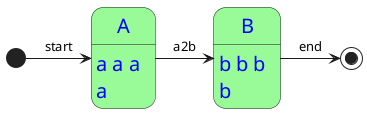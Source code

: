 @startuml

skinparam State {
    FontName Impact
    FontSize 20
    FontColor red
    AttributeFontColor blue
    BackgroundColor palegreen
    ' StartColor silver
}

[*] -> A : start
A -> B : a2b
B -> [*] : end

A : a a a
A : a

B : b b b\nb

@enduml